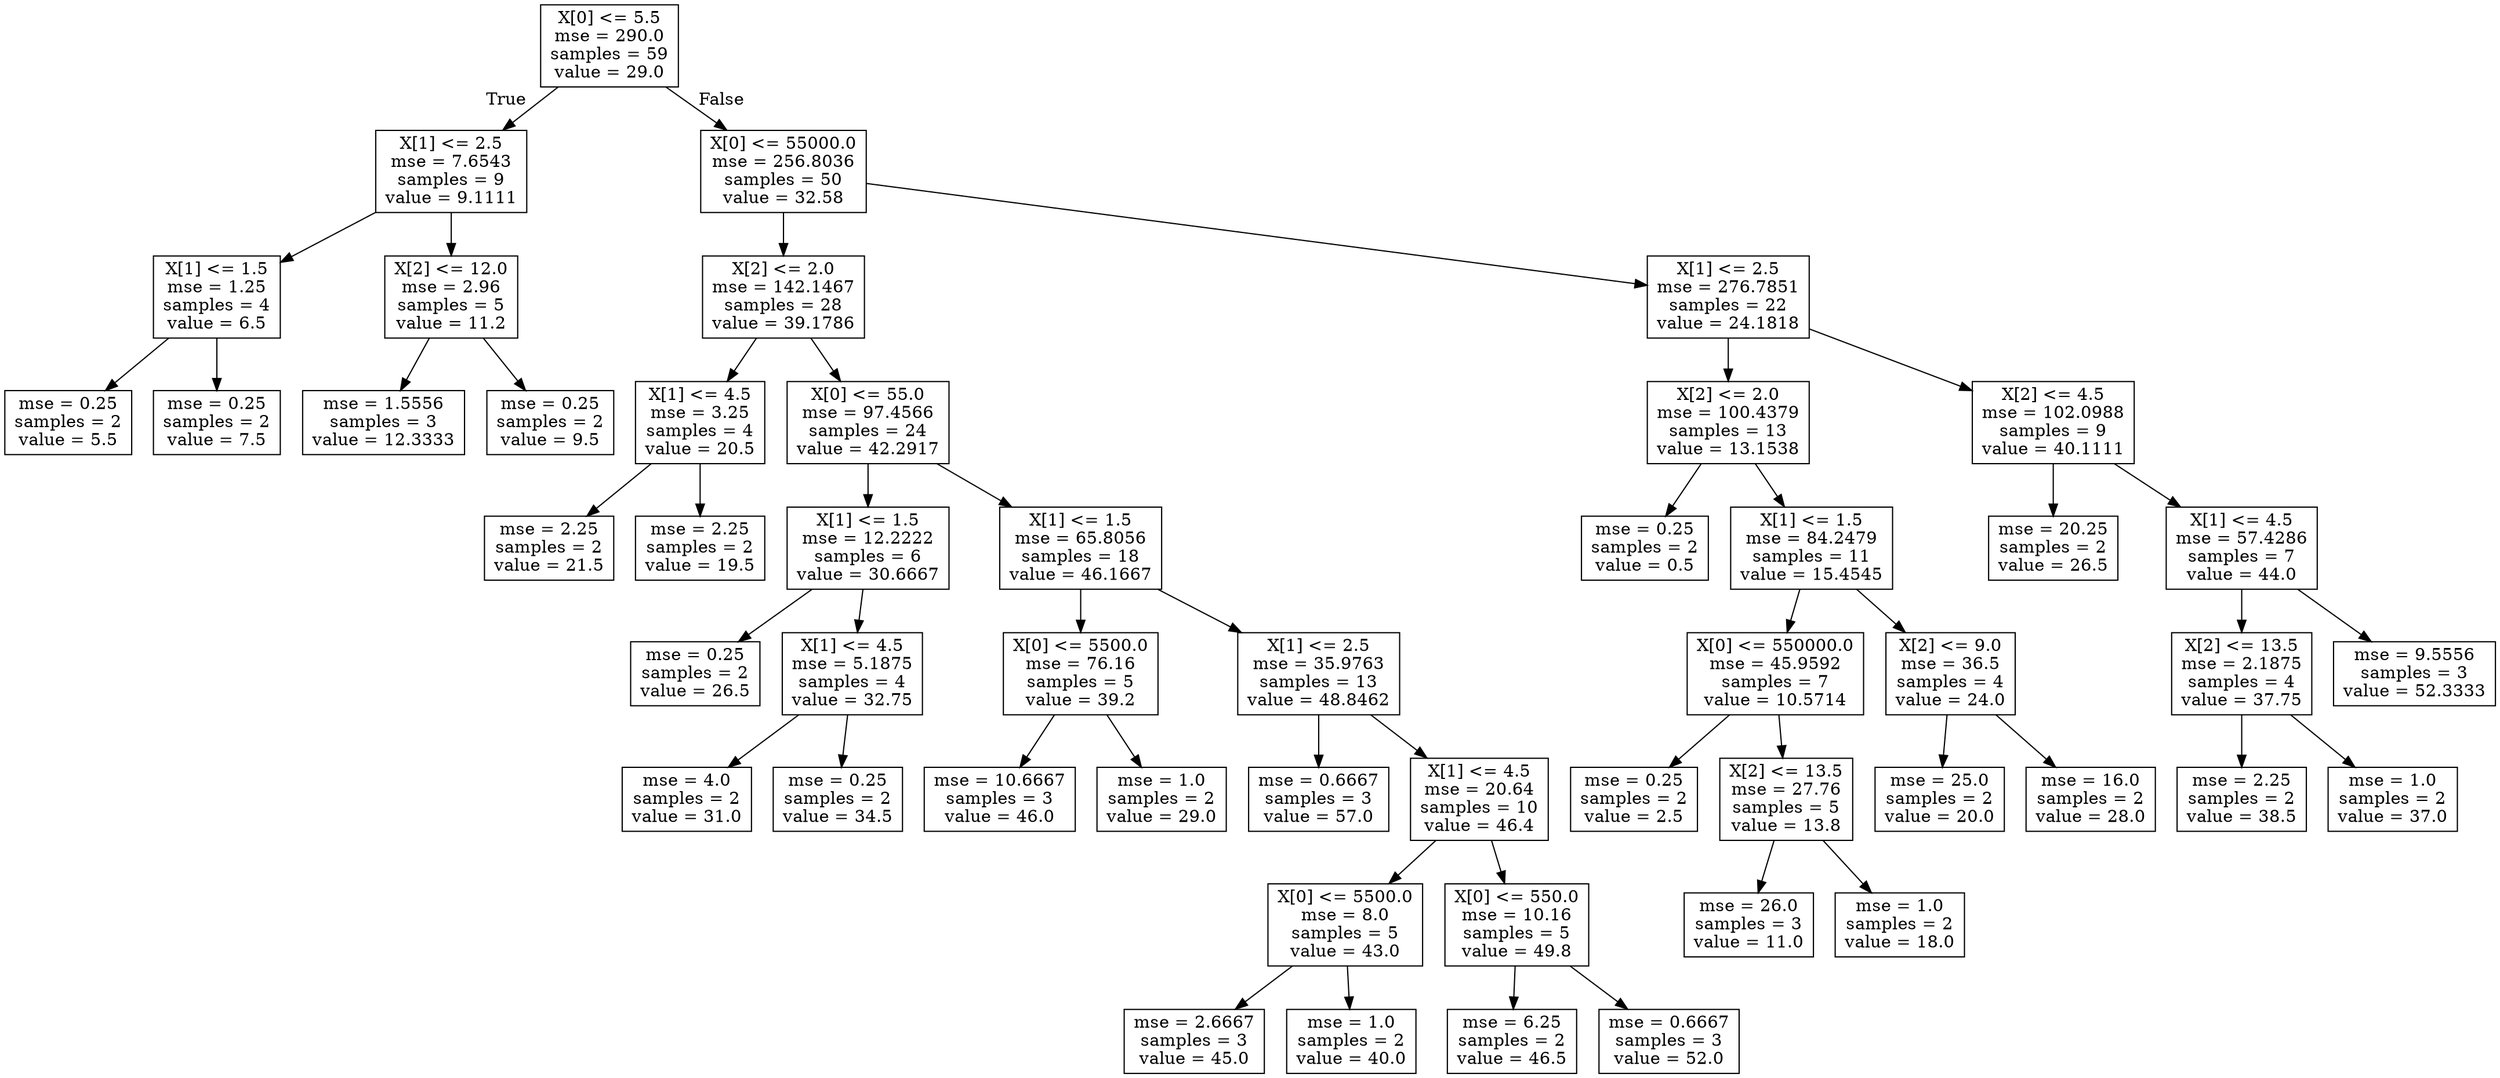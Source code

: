 digraph Tree {
node [shape=box] ;
0 [label="X[0] <= 5.5\nmse = 290.0\nsamples = 59\nvalue = 29.0"] ;
1 [label="X[1] <= 2.5\nmse = 7.6543\nsamples = 9\nvalue = 9.1111"] ;
0 -> 1 [labeldistance=2.5, labelangle=45, headlabel="True"] ;
2 [label="X[1] <= 1.5\nmse = 1.25\nsamples = 4\nvalue = 6.5"] ;
1 -> 2 ;
3 [label="mse = 0.25\nsamples = 2\nvalue = 5.5"] ;
2 -> 3 ;
4 [label="mse = 0.25\nsamples = 2\nvalue = 7.5"] ;
2 -> 4 ;
5 [label="X[2] <= 12.0\nmse = 2.96\nsamples = 5\nvalue = 11.2"] ;
1 -> 5 ;
6 [label="mse = 1.5556\nsamples = 3\nvalue = 12.3333"] ;
5 -> 6 ;
7 [label="mse = 0.25\nsamples = 2\nvalue = 9.5"] ;
5 -> 7 ;
8 [label="X[0] <= 55000.0\nmse = 256.8036\nsamples = 50\nvalue = 32.58"] ;
0 -> 8 [labeldistance=2.5, labelangle=-45, headlabel="False"] ;
9 [label="X[2] <= 2.0\nmse = 142.1467\nsamples = 28\nvalue = 39.1786"] ;
8 -> 9 ;
10 [label="X[1] <= 4.5\nmse = 3.25\nsamples = 4\nvalue = 20.5"] ;
9 -> 10 ;
11 [label="mse = 2.25\nsamples = 2\nvalue = 21.5"] ;
10 -> 11 ;
12 [label="mse = 2.25\nsamples = 2\nvalue = 19.5"] ;
10 -> 12 ;
13 [label="X[0] <= 55.0\nmse = 97.4566\nsamples = 24\nvalue = 42.2917"] ;
9 -> 13 ;
14 [label="X[1] <= 1.5\nmse = 12.2222\nsamples = 6\nvalue = 30.6667"] ;
13 -> 14 ;
15 [label="mse = 0.25\nsamples = 2\nvalue = 26.5"] ;
14 -> 15 ;
16 [label="X[1] <= 4.5\nmse = 5.1875\nsamples = 4\nvalue = 32.75"] ;
14 -> 16 ;
17 [label="mse = 4.0\nsamples = 2\nvalue = 31.0"] ;
16 -> 17 ;
18 [label="mse = 0.25\nsamples = 2\nvalue = 34.5"] ;
16 -> 18 ;
19 [label="X[1] <= 1.5\nmse = 65.8056\nsamples = 18\nvalue = 46.1667"] ;
13 -> 19 ;
20 [label="X[0] <= 5500.0\nmse = 76.16\nsamples = 5\nvalue = 39.2"] ;
19 -> 20 ;
21 [label="mse = 10.6667\nsamples = 3\nvalue = 46.0"] ;
20 -> 21 ;
22 [label="mse = 1.0\nsamples = 2\nvalue = 29.0"] ;
20 -> 22 ;
23 [label="X[1] <= 2.5\nmse = 35.9763\nsamples = 13\nvalue = 48.8462"] ;
19 -> 23 ;
24 [label="mse = 0.6667\nsamples = 3\nvalue = 57.0"] ;
23 -> 24 ;
25 [label="X[1] <= 4.5\nmse = 20.64\nsamples = 10\nvalue = 46.4"] ;
23 -> 25 ;
26 [label="X[0] <= 5500.0\nmse = 8.0\nsamples = 5\nvalue = 43.0"] ;
25 -> 26 ;
27 [label="mse = 2.6667\nsamples = 3\nvalue = 45.0"] ;
26 -> 27 ;
28 [label="mse = 1.0\nsamples = 2\nvalue = 40.0"] ;
26 -> 28 ;
29 [label="X[0] <= 550.0\nmse = 10.16\nsamples = 5\nvalue = 49.8"] ;
25 -> 29 ;
30 [label="mse = 6.25\nsamples = 2\nvalue = 46.5"] ;
29 -> 30 ;
31 [label="mse = 0.6667\nsamples = 3\nvalue = 52.0"] ;
29 -> 31 ;
32 [label="X[1] <= 2.5\nmse = 276.7851\nsamples = 22\nvalue = 24.1818"] ;
8 -> 32 ;
33 [label="X[2] <= 2.0\nmse = 100.4379\nsamples = 13\nvalue = 13.1538"] ;
32 -> 33 ;
34 [label="mse = 0.25\nsamples = 2\nvalue = 0.5"] ;
33 -> 34 ;
35 [label="X[1] <= 1.5\nmse = 84.2479\nsamples = 11\nvalue = 15.4545"] ;
33 -> 35 ;
36 [label="X[0] <= 550000.0\nmse = 45.9592\nsamples = 7\nvalue = 10.5714"] ;
35 -> 36 ;
37 [label="mse = 0.25\nsamples = 2\nvalue = 2.5"] ;
36 -> 37 ;
38 [label="X[2] <= 13.5\nmse = 27.76\nsamples = 5\nvalue = 13.8"] ;
36 -> 38 ;
39 [label="mse = 26.0\nsamples = 3\nvalue = 11.0"] ;
38 -> 39 ;
40 [label="mse = 1.0\nsamples = 2\nvalue = 18.0"] ;
38 -> 40 ;
41 [label="X[2] <= 9.0\nmse = 36.5\nsamples = 4\nvalue = 24.0"] ;
35 -> 41 ;
42 [label="mse = 25.0\nsamples = 2\nvalue = 20.0"] ;
41 -> 42 ;
43 [label="mse = 16.0\nsamples = 2\nvalue = 28.0"] ;
41 -> 43 ;
44 [label="X[2] <= 4.5\nmse = 102.0988\nsamples = 9\nvalue = 40.1111"] ;
32 -> 44 ;
45 [label="mse = 20.25\nsamples = 2\nvalue = 26.5"] ;
44 -> 45 ;
46 [label="X[1] <= 4.5\nmse = 57.4286\nsamples = 7\nvalue = 44.0"] ;
44 -> 46 ;
47 [label="X[2] <= 13.5\nmse = 2.1875\nsamples = 4\nvalue = 37.75"] ;
46 -> 47 ;
48 [label="mse = 2.25\nsamples = 2\nvalue = 38.5"] ;
47 -> 48 ;
49 [label="mse = 1.0\nsamples = 2\nvalue = 37.0"] ;
47 -> 49 ;
50 [label="mse = 9.5556\nsamples = 3\nvalue = 52.3333"] ;
46 -> 50 ;
}